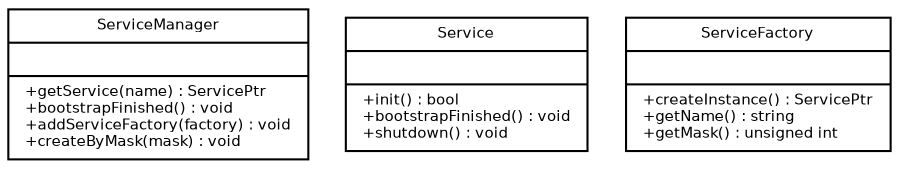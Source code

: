 digraph G {
	fontname = "Bitstream Vera Sans"
	fontsize = 8
	
	node [
		fontname = "Bitstream Vera Sans"
		fontsize = 7
		shape = "record"	
	]
	
	edge [
		fontname = "Bitstream Vera Sans"
		fontsize = 7
	]
	
	ServiceManager [
		label = "{ServiceManager||+getService(name) : ServicePtr\l+bootstrapFinished() : void\l+addServiceFactory(factory) : void\l+createByMask(mask) : void\l}"
	]
		
	Service [
		label = "{Service||+init() : bool\l+bootstrapFinished() : void\l+shutdown() : void\l}"
	]	
	
	ServiceFactory [
		label = "{ServiceFactory||+createInstance() : ServicePtr\l+getName() : string\l+getMask() : unsigned int\l}"
	]
}
